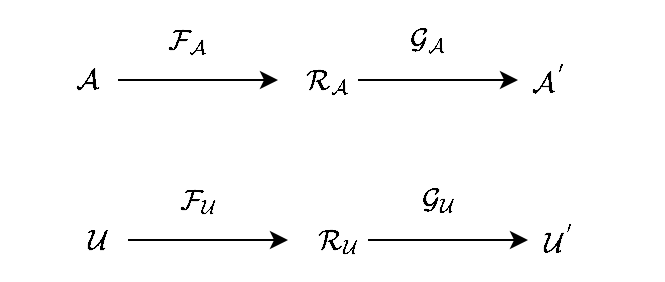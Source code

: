 <mxfile version="20.6.0" type="github">
  <diagram id="MJw_VQMlMMKwu6G3V24O" name="第 1 页">
    <mxGraphModel dx="494" dy="260" grid="1" gridSize="10" guides="1" tooltips="1" connect="1" arrows="1" fold="1" page="1" pageScale="1" pageWidth="827" pageHeight="1169" math="1" shadow="0">
      <root>
        <mxCell id="0" />
        <mxCell id="1" parent="0" />
        <mxCell id="_eu8RNjL3aE1zg_XiL9r-3" value="$$\mathcal{A}$$" style="text;html=1;align=center;verticalAlign=middle;whiteSpace=wrap;rounded=0;" vertex="1" parent="1">
          <mxGeometry x="190" y="180" width="70" height="40" as="geometry" />
        </mxCell>
        <mxCell id="_eu8RNjL3aE1zg_XiL9r-5" value="" style="endArrow=classic;html=1;rounded=0;" edge="1" parent="1">
          <mxGeometry width="50" height="50" relative="1" as="geometry">
            <mxPoint x="240" y="200" as="sourcePoint" />
            <mxPoint x="320" y="200" as="targetPoint" />
          </mxGeometry>
        </mxCell>
        <mxCell id="_eu8RNjL3aE1zg_XiL9r-6" value="$$\mathcal{A}^{&#39;}$$" style="text;html=1;strokeColor=none;fillColor=none;align=center;verticalAlign=middle;whiteSpace=wrap;rounded=0;" vertex="1" parent="1">
          <mxGeometry x="420" y="180" width="70" height="40" as="geometry" />
        </mxCell>
        <mxCell id="_eu8RNjL3aE1zg_XiL9r-11" value="$$\mathcal{F}_{\mathcal{A}}$$" style="text;html=1;strokeColor=none;fillColor=none;align=center;verticalAlign=middle;whiteSpace=wrap;rounded=0;" vertex="1" parent="1">
          <mxGeometry x="240" y="160" width="70" height="40" as="geometry" />
        </mxCell>
        <mxCell id="_eu8RNjL3aE1zg_XiL9r-12" value="" style="endArrow=classic;html=1;rounded=0;" edge="1" parent="1">
          <mxGeometry width="50" height="50" relative="1" as="geometry">
            <mxPoint x="360" y="200" as="sourcePoint" />
            <mxPoint x="440" y="200" as="targetPoint" />
          </mxGeometry>
        </mxCell>
        <mxCell id="_eu8RNjL3aE1zg_XiL9r-13" value="$$\mathcal{G}_{\mathcal{A}}$$" style="text;html=1;strokeColor=none;fillColor=none;align=center;verticalAlign=middle;whiteSpace=wrap;rounded=0;" vertex="1" parent="1">
          <mxGeometry x="360" y="160" width="70" height="40" as="geometry" />
        </mxCell>
        <mxCell id="_eu8RNjL3aE1zg_XiL9r-14" value="$$\mathcal{R}_{\mathcal{A}}$$" style="text;html=1;align=center;verticalAlign=middle;whiteSpace=wrap;rounded=0;" vertex="1" parent="1">
          <mxGeometry x="310" y="180" width="70" height="40" as="geometry" />
        </mxCell>
        <mxCell id="_eu8RNjL3aE1zg_XiL9r-20" value="$$\mathcal{U}$$" style="text;html=1;align=center;verticalAlign=middle;whiteSpace=wrap;rounded=0;" vertex="1" parent="1">
          <mxGeometry x="195" y="260" width="70" height="40" as="geometry" />
        </mxCell>
        <mxCell id="_eu8RNjL3aE1zg_XiL9r-21" value="" style="endArrow=classic;html=1;rounded=0;" edge="1" parent="1">
          <mxGeometry width="50" height="50" relative="1" as="geometry">
            <mxPoint x="245" y="280" as="sourcePoint" />
            <mxPoint x="325" y="280" as="targetPoint" />
          </mxGeometry>
        </mxCell>
        <mxCell id="_eu8RNjL3aE1zg_XiL9r-22" value="$$\mathcal{U}^{&#39;}$$" style="text;html=1;strokeColor=none;fillColor=none;align=center;verticalAlign=middle;whiteSpace=wrap;rounded=0;" vertex="1" parent="1">
          <mxGeometry x="425" y="260" width="70" height="40" as="geometry" />
        </mxCell>
        <mxCell id="_eu8RNjL3aE1zg_XiL9r-23" value="$$\mathcal{F}_{\mathcal{U}}$$" style="text;html=1;strokeColor=none;fillColor=none;align=center;verticalAlign=middle;whiteSpace=wrap;rounded=0;" vertex="1" parent="1">
          <mxGeometry x="245" y="240" width="70" height="40" as="geometry" />
        </mxCell>
        <mxCell id="_eu8RNjL3aE1zg_XiL9r-24" value="" style="endArrow=classic;html=1;rounded=0;" edge="1" parent="1">
          <mxGeometry width="50" height="50" relative="1" as="geometry">
            <mxPoint x="365" y="280" as="sourcePoint" />
            <mxPoint x="445" y="280" as="targetPoint" />
          </mxGeometry>
        </mxCell>
        <mxCell id="_eu8RNjL3aE1zg_XiL9r-25" value="$$\mathcal{G}_{\mathcal{U}}$$" style="text;html=1;strokeColor=none;fillColor=none;align=center;verticalAlign=middle;whiteSpace=wrap;rounded=0;" vertex="1" parent="1">
          <mxGeometry x="365" y="240" width="70" height="40" as="geometry" />
        </mxCell>
        <mxCell id="_eu8RNjL3aE1zg_XiL9r-26" value="$$\mathcal{R}_{\mathcal{U}}$$" style="text;html=1;align=center;verticalAlign=middle;whiteSpace=wrap;rounded=0;" vertex="1" parent="1">
          <mxGeometry x="315" y="260" width="70" height="40" as="geometry" />
        </mxCell>
      </root>
    </mxGraphModel>
  </diagram>
</mxfile>
